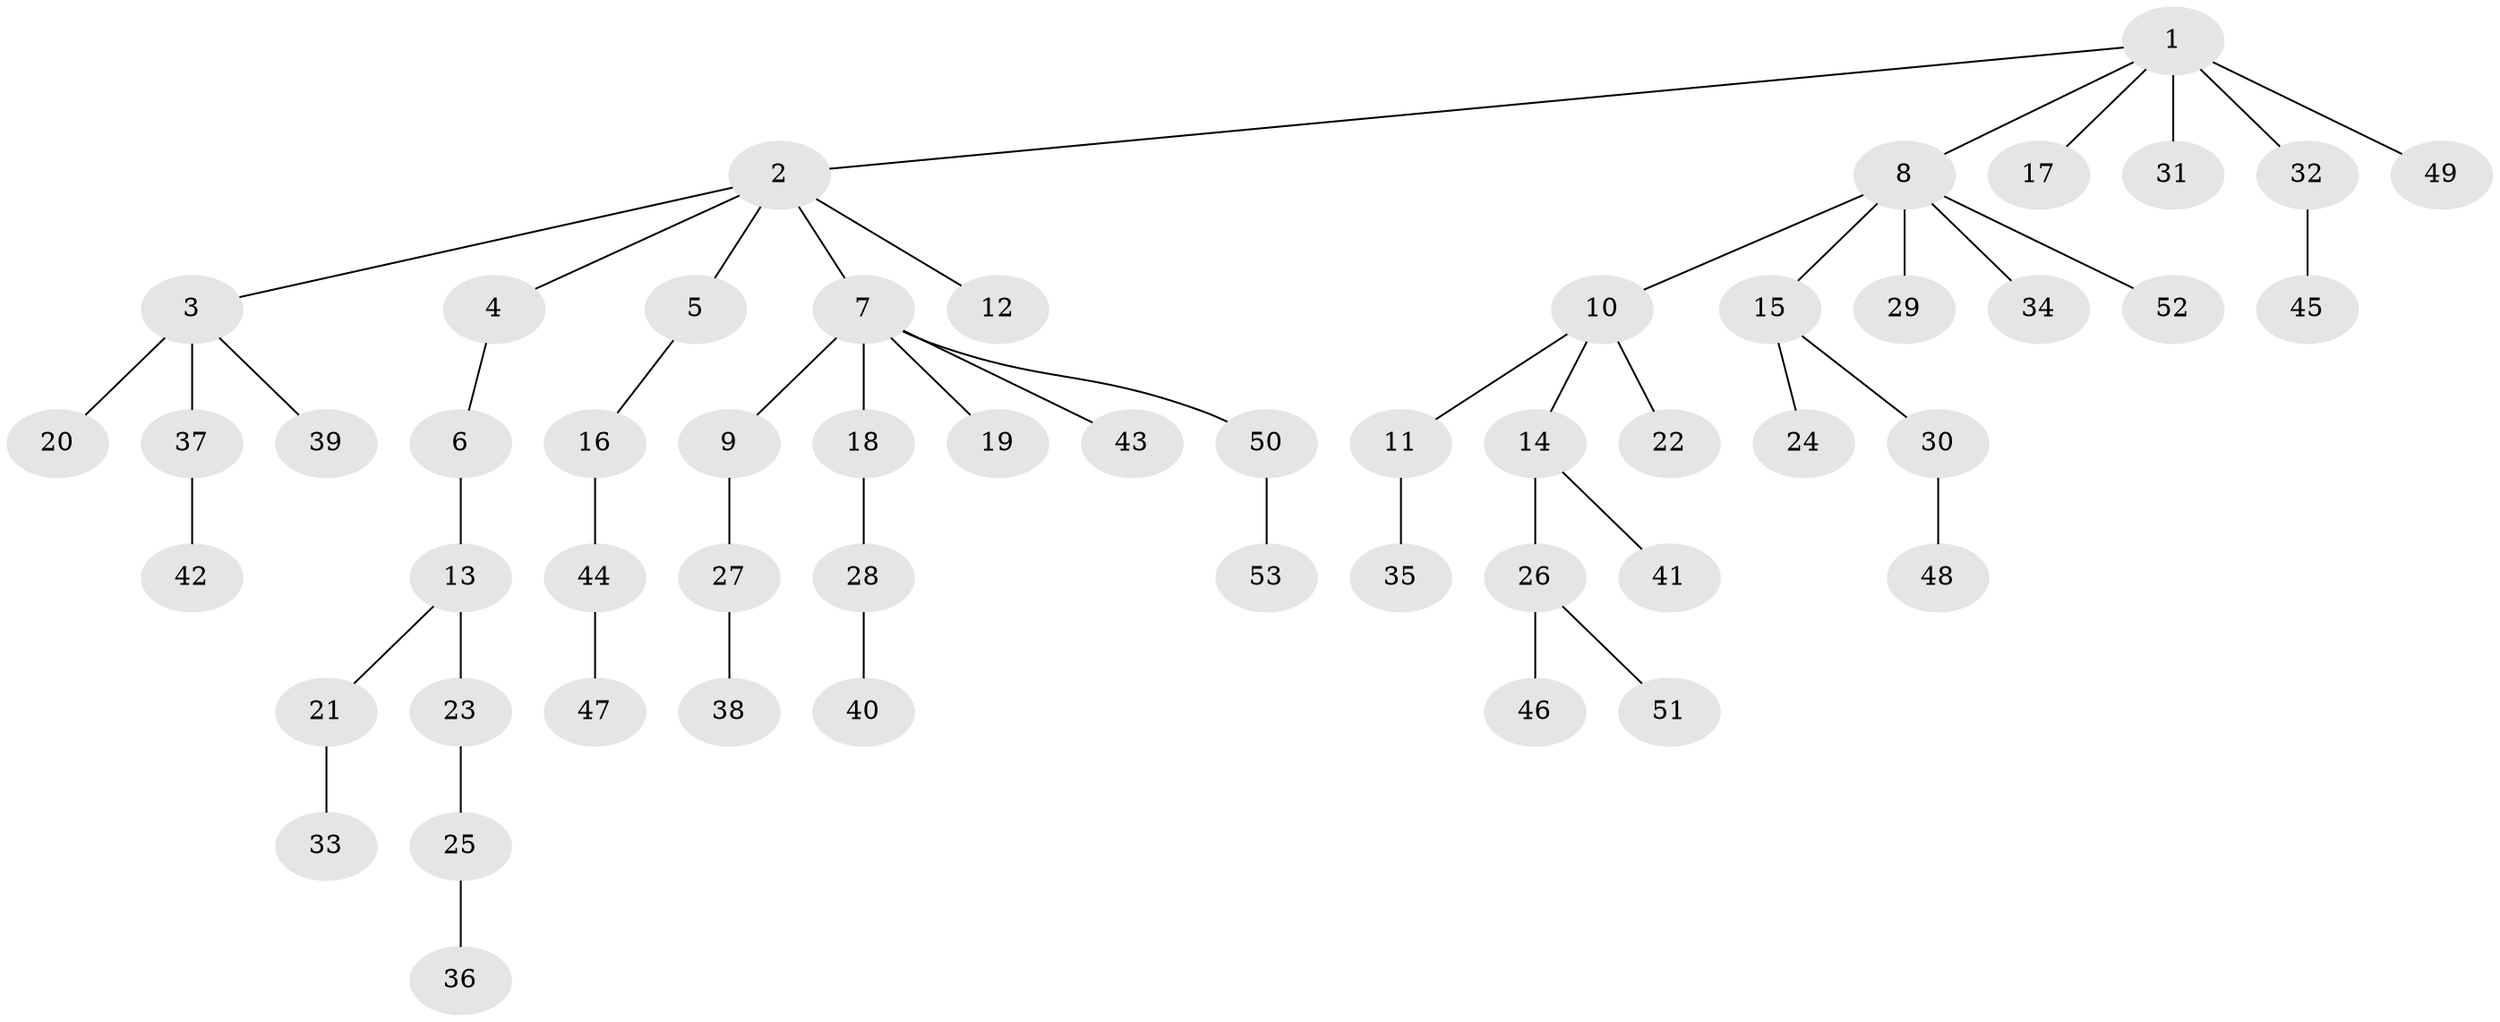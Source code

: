 // original degree distribution, {8: 0.02, 7: 0.02, 4: 0.03, 3: 0.15, 5: 0.03, 1: 0.54, 2: 0.21}
// Generated by graph-tools (version 1.1) at 2025/51/03/04/25 22:51:50]
// undirected, 53 vertices, 52 edges
graph export_dot {
  node [color=gray90,style=filled];
  1;
  2;
  3;
  4;
  5;
  6;
  7;
  8;
  9;
  10;
  11;
  12;
  13;
  14;
  15;
  16;
  17;
  18;
  19;
  20;
  21;
  22;
  23;
  24;
  25;
  26;
  27;
  28;
  29;
  30;
  31;
  32;
  33;
  34;
  35;
  36;
  37;
  38;
  39;
  40;
  41;
  42;
  43;
  44;
  45;
  46;
  47;
  48;
  49;
  50;
  51;
  52;
  53;
  1 -- 2 [weight=1.0];
  1 -- 8 [weight=1.0];
  1 -- 17 [weight=1.0];
  1 -- 31 [weight=1.0];
  1 -- 32 [weight=1.0];
  1 -- 49 [weight=2.0];
  2 -- 3 [weight=1.0];
  2 -- 4 [weight=1.0];
  2 -- 5 [weight=1.0];
  2 -- 7 [weight=1.0];
  2 -- 12 [weight=1.0];
  3 -- 20 [weight=2.0];
  3 -- 37 [weight=1.0];
  3 -- 39 [weight=1.0];
  4 -- 6 [weight=1.0];
  5 -- 16 [weight=1.0];
  6 -- 13 [weight=3.0];
  7 -- 9 [weight=1.0];
  7 -- 18 [weight=1.0];
  7 -- 19 [weight=1.0];
  7 -- 43 [weight=1.0];
  7 -- 50 [weight=1.0];
  8 -- 10 [weight=1.0];
  8 -- 15 [weight=1.0];
  8 -- 29 [weight=1.0];
  8 -- 34 [weight=1.0];
  8 -- 52 [weight=2.0];
  9 -- 27 [weight=1.0];
  10 -- 11 [weight=1.0];
  10 -- 14 [weight=1.0];
  10 -- 22 [weight=1.0];
  11 -- 35 [weight=1.0];
  13 -- 21 [weight=1.0];
  13 -- 23 [weight=1.0];
  14 -- 26 [weight=1.0];
  14 -- 41 [weight=1.0];
  15 -- 24 [weight=1.0];
  15 -- 30 [weight=1.0];
  16 -- 44 [weight=1.0];
  18 -- 28 [weight=1.0];
  21 -- 33 [weight=1.0];
  23 -- 25 [weight=1.0];
  25 -- 36 [weight=1.0];
  26 -- 46 [weight=2.0];
  26 -- 51 [weight=1.0];
  27 -- 38 [weight=1.0];
  28 -- 40 [weight=1.0];
  30 -- 48 [weight=1.0];
  32 -- 45 [weight=1.0];
  37 -- 42 [weight=1.0];
  44 -- 47 [weight=1.0];
  50 -- 53 [weight=1.0];
}
